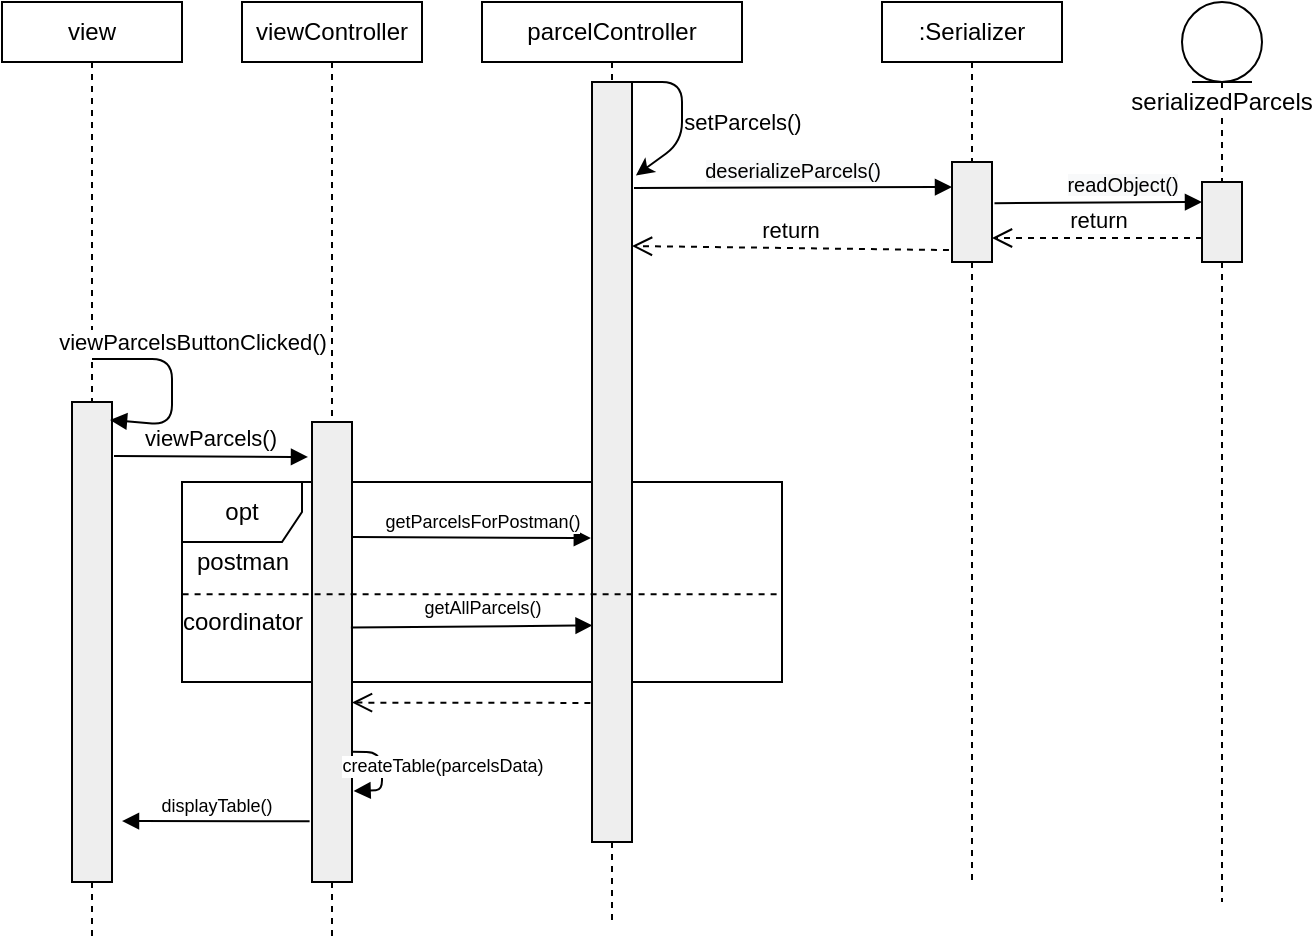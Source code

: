 <mxfile version="12.9.6" type="device"><diagram id="jlmEHatR7OFTjcvyFHJQ" name="Page-1"><mxGraphModel dx="981" dy="514" grid="1" gridSize="10" guides="1" tooltips="1" connect="1" arrows="1" fold="1" page="1" pageScale="1" pageWidth="850" pageHeight="1100" math="0" shadow="0"><root><mxCell id="0"/><mxCell id="1" parent="0"/><mxCell id="Qi8HrF6mY_pfpNBTO8mW-42" value="opt" style="shape=umlFrame;whiteSpace=wrap;html=1;" vertex="1" parent="1"><mxGeometry x="150" y="290" width="300" height="100" as="geometry"/></mxCell><mxCell id="Qi8HrF6mY_pfpNBTO8mW-2" value="parcelController" style="shape=rect;html=1;whiteSpace=wrap;align=center;" vertex="1" parent="1"><mxGeometry x="300" y="50" width="130" height="30" as="geometry"/></mxCell><mxCell id="Qi8HrF6mY_pfpNBTO8mW-3" value="" style="edgeStyle=none;html=1;dashed=1;endArrow=none;align=center;verticalAlign=bottom;exitX=0.5;exitY=1;" edge="1" parent="1" source="Qi8HrF6mY_pfpNBTO8mW-11"><mxGeometry x="1" relative="1" as="geometry"><mxPoint x="365" y="510" as="targetPoint"/></mxGeometry></mxCell><mxCell id="Qi8HrF6mY_pfpNBTO8mW-4" value=":Serializer" style="shape=rect;html=1;whiteSpace=wrap;align=center;" vertex="1" parent="1"><mxGeometry x="500" y="50" width="90" height="30" as="geometry"/></mxCell><mxCell id="Qi8HrF6mY_pfpNBTO8mW-5" value="" style="edgeStyle=none;html=1;dashed=1;endArrow=none;align=center;verticalAlign=bottom;exitX=0.5;exitY=1;" edge="1" parent="1" source="Qi8HrF6mY_pfpNBTO8mW-9"><mxGeometry x="1" relative="1" as="geometry"><mxPoint x="545" y="490" as="targetPoint"/></mxGeometry></mxCell><mxCell id="Qi8HrF6mY_pfpNBTO8mW-6" value="view" style="shape=rect;html=1;whiteSpace=wrap;align=center;" vertex="1" parent="1"><mxGeometry x="60" y="50" width="90" height="30" as="geometry"/></mxCell><mxCell id="Qi8HrF6mY_pfpNBTO8mW-7" value="" style="edgeStyle=none;html=1;dashed=1;endArrow=none;" edge="1" parent="1" source="Qi8HrF6mY_pfpNBTO8mW-6" target="Qi8HrF6mY_pfpNBTO8mW-8"><mxGeometry relative="1" as="geometry"/></mxCell><mxCell id="Qi8HrF6mY_pfpNBTO8mW-8" value="" style="shape=rect;html=1;fillColor=#eeeeee;" vertex="1" parent="1"><mxGeometry x="95" y="250" width="20" height="240" as="geometry"/></mxCell><mxCell id="Qi8HrF6mY_pfpNBTO8mW-9" value="" style="shape=rect;html=1;fillColor=#eeeeee;" vertex="1" parent="1"><mxGeometry x="535" y="130" width="20" height="50" as="geometry"/></mxCell><mxCell id="Qi8HrF6mY_pfpNBTO8mW-10" value="" style="edgeStyle=none;html=1;dashed=1;endArrow=none;align=center;verticalAlign=bottom;exitX=0.5;exitY=1;" edge="1" parent="1" source="Qi8HrF6mY_pfpNBTO8mW-4" target="Qi8HrF6mY_pfpNBTO8mW-9"><mxGeometry x="1" relative="1" as="geometry"><mxPoint x="545" y="440" as="targetPoint"/><mxPoint x="545" y="80" as="sourcePoint"/></mxGeometry></mxCell><mxCell id="Qi8HrF6mY_pfpNBTO8mW-11" value="" style="shape=rect;html=1;fillColor=#eeeeee;" vertex="1" parent="1"><mxGeometry x="355" y="90" width="20" height="380" as="geometry"/></mxCell><mxCell id="Qi8HrF6mY_pfpNBTO8mW-12" value="" style="edgeStyle=none;html=1;dashed=1;endArrow=none;align=center;verticalAlign=bottom;exitX=0.5;exitY=1;" edge="1" parent="1" source="Qi8HrF6mY_pfpNBTO8mW-2" target="Qi8HrF6mY_pfpNBTO8mW-11"><mxGeometry x="1" relative="1" as="geometry"><mxPoint x="365" y="440" as="targetPoint"/><mxPoint x="365" y="80" as="sourcePoint"/></mxGeometry></mxCell><mxCell id="Qi8HrF6mY_pfpNBTO8mW-13" value="" style="endArrow=classic;html=1;exitX=1;exitY=0;exitDx=0;exitDy=0;entryX=1.097;entryY=0.123;entryDx=0;entryDy=0;entryPerimeter=0;" edge="1" parent="1" source="Qi8HrF6mY_pfpNBTO8mW-11" target="Qi8HrF6mY_pfpNBTO8mW-11"><mxGeometry width="50" height="50" relative="1" as="geometry"><mxPoint x="450" y="210" as="sourcePoint"/><mxPoint x="410" y="90" as="targetPoint"/><Array as="points"><mxPoint x="400" y="90"/><mxPoint x="400" y="120"/></Array></mxGeometry></mxCell><mxCell id="Qi8HrF6mY_pfpNBTO8mW-14" value="setParcels()" style="text;html=1;align=center;verticalAlign=middle;resizable=0;points=[];autosize=1;fontSize=11;" vertex="1" parent="1"><mxGeometry x="395" y="100" width="70" height="20" as="geometry"/></mxCell><mxCell id="Qi8HrF6mY_pfpNBTO8mW-15" value="serializedParcels&lt;br&gt;" style="shape=umlLifeline;participant=umlEntity;perimeter=lifelinePerimeter;whiteSpace=wrap;html=1;container=1;collapsible=0;recursiveResize=0;verticalAlign=top;spacingTop=36;labelBackgroundColor=#ffffff;outlineConnect=0;" vertex="1" parent="1"><mxGeometry x="650" y="50" width="40" height="450" as="geometry"/></mxCell><mxCell id="Qi8HrF6mY_pfpNBTO8mW-16" value="" style="shape=rect;html=1;fillColor=#eeeeee;" vertex="1" parent="Qi8HrF6mY_pfpNBTO8mW-15"><mxGeometry x="10" y="90" width="20" height="40" as="geometry"/></mxCell><mxCell id="Qi8HrF6mY_pfpNBTO8mW-17" value="&lt;span style=&quot;font-size: 10px ; background-color: rgb(248 , 249 , 250)&quot;&gt;deserializeParcels()&lt;/span&gt;" style="html=1;verticalAlign=bottom;endArrow=block;entryX=0;entryY=0.25;entryDx=0;entryDy=0;" edge="1" parent="1" target="Qi8HrF6mY_pfpNBTO8mW-9"><mxGeometry width="80" relative="1" as="geometry"><mxPoint x="376" y="143" as="sourcePoint"/><mxPoint x="510" y="260" as="targetPoint"/></mxGeometry></mxCell><mxCell id="Qi8HrF6mY_pfpNBTO8mW-18" value="&lt;span style=&quot;font-size: 10px ; background-color: rgb(248 , 249 , 250)&quot;&gt;readObject()&lt;br&gt;&lt;/span&gt;" style="html=1;verticalAlign=bottom;endArrow=block;entryX=0;entryY=0.25;entryDx=0;entryDy=0;exitX=1.062;exitY=0.412;exitDx=0;exitDy=0;exitPerimeter=0;" edge="1" parent="1" source="Qi8HrF6mY_pfpNBTO8mW-9" target="Qi8HrF6mY_pfpNBTO8mW-16"><mxGeometry x="0.229" width="80" relative="1" as="geometry"><mxPoint x="386.24" y="151.6" as="sourcePoint"/><mxPoint x="545" y="150" as="targetPoint"/><mxPoint as="offset"/></mxGeometry></mxCell><mxCell id="Qi8HrF6mY_pfpNBTO8mW-19" value="return" style="html=1;verticalAlign=bottom;endArrow=open;dashed=1;endSize=8;" edge="1" parent="1"><mxGeometry relative="1" as="geometry"><mxPoint x="660" y="168" as="sourcePoint"/><mxPoint x="555" y="168" as="targetPoint"/></mxGeometry></mxCell><mxCell id="Qi8HrF6mY_pfpNBTO8mW-20" value="return" style="html=1;verticalAlign=bottom;endArrow=open;dashed=1;endSize=8;exitX=-0.076;exitY=0.881;exitDx=0;exitDy=0;exitPerimeter=0;fontSize=11;" edge="1" parent="1" source="Qi8HrF6mY_pfpNBTO8mW-9"><mxGeometry relative="1" as="geometry"><mxPoint x="518" y="170" as="sourcePoint"/><mxPoint x="375" y="172" as="targetPoint"/></mxGeometry></mxCell><mxCell id="Qi8HrF6mY_pfpNBTO8mW-21" value="viewParcelsButtonClicked()" style="html=1;verticalAlign=bottom;endArrow=block;" edge="1" parent="1"><mxGeometry x="-0.229" y="10" width="80" relative="1" as="geometry"><mxPoint x="105" y="228.5" as="sourcePoint"/><mxPoint x="114" y="259" as="targetPoint"/><Array as="points"><mxPoint x="145" y="228.5"/><mxPoint x="145" y="261.5"/></Array><mxPoint as="offset"/></mxGeometry></mxCell><mxCell id="Qi8HrF6mY_pfpNBTO8mW-36" value="viewController" style="shape=rect;html=1;whiteSpace=wrap;align=center;" vertex="1" parent="1"><mxGeometry x="180" y="50" width="90" height="30" as="geometry"/></mxCell><mxCell id="Qi8HrF6mY_pfpNBTO8mW-37" value="" style="edgeStyle=none;html=1;dashed=1;endArrow=none;" edge="1" parent="1" source="Qi8HrF6mY_pfpNBTO8mW-48"><mxGeometry relative="1" as="geometry"><mxPoint x="225" y="520" as="targetPoint"/></mxGeometry></mxCell><mxCell id="Qi8HrF6mY_pfpNBTO8mW-43" value="postman" style="text;html=1;align=center;verticalAlign=middle;resizable=0;points=[];autosize=1;" vertex="1" parent="1"><mxGeometry x="150" y="320" width="60" height="20" as="geometry"/></mxCell><mxCell id="Qi8HrF6mY_pfpNBTO8mW-47" value="viewParcels()" style="html=1;verticalAlign=bottom;endArrow=block;entryX=-0.1;entryY=0.076;entryDx=0;entryDy=0;entryPerimeter=0;" edge="1" parent="1" target="Qi8HrF6mY_pfpNBTO8mW-48"><mxGeometry width="80" relative="1" as="geometry"><mxPoint x="116" y="277" as="sourcePoint"/><mxPoint x="230" y="295" as="targetPoint"/></mxGeometry></mxCell><mxCell id="Qi8HrF6mY_pfpNBTO8mW-48" value="" style="shape=rect;html=1;fillColor=#eeeeee;" vertex="1" parent="1"><mxGeometry x="215" y="260" width="20" height="230" as="geometry"/></mxCell><mxCell id="Qi8HrF6mY_pfpNBTO8mW-49" value="" style="edgeStyle=none;html=1;dashed=1;endArrow=none;" edge="1" parent="1" source="Qi8HrF6mY_pfpNBTO8mW-36" target="Qi8HrF6mY_pfpNBTO8mW-48"><mxGeometry relative="1" as="geometry"><mxPoint x="225" y="80" as="sourcePoint"/><mxPoint x="225" y="520" as="targetPoint"/></mxGeometry></mxCell><mxCell id="Qi8HrF6mY_pfpNBTO8mW-50" value="getParcelsForPostman()" style="html=1;verticalAlign=bottom;endArrow=block;exitX=1;exitY=0.25;exitDx=0;exitDy=0;entryX=-0.029;entryY=0.6;entryDx=0;entryDy=0;entryPerimeter=0;fontSize=9;" edge="1" parent="1" source="Qi8HrF6mY_pfpNBTO8mW-48" target="Qi8HrF6mY_pfpNBTO8mW-11"><mxGeometry x="0.089" width="80" relative="1" as="geometry"><mxPoint x="310" y="340" as="sourcePoint"/><mxPoint x="390" y="340" as="targetPoint"/><mxPoint as="offset"/></mxGeometry></mxCell><mxCell id="Qi8HrF6mY_pfpNBTO8mW-52" value="coordinator" style="text;html=1;align=center;verticalAlign=middle;resizable=0;points=[];autosize=1;" vertex="1" parent="1"><mxGeometry x="140" y="350" width="80" height="20" as="geometry"/></mxCell><mxCell id="Qi8HrF6mY_pfpNBTO8mW-53" value="getAllParcels()" style="html=1;verticalAlign=bottom;endArrow=block;exitX=0.972;exitY=0.447;exitDx=0;exitDy=0;entryX=0.014;entryY=0.715;entryDx=0;entryDy=0;entryPerimeter=0;fontSize=9;exitPerimeter=0;" edge="1" parent="1" source="Qi8HrF6mY_pfpNBTO8mW-48" target="Qi8HrF6mY_pfpNBTO8mW-11"><mxGeometry x="0.085" y="1" width="80" relative="1" as="geometry"><mxPoint x="245" y="327.5" as="sourcePoint"/><mxPoint x="364.42" y="328" as="targetPoint"/><mxPoint as="offset"/></mxGeometry></mxCell><mxCell id="Qi8HrF6mY_pfpNBTO8mW-54" value="" style="endArrow=none;dashed=1;html=1;fontSize=9;exitX=0.001;exitY=0.561;exitDx=0;exitDy=0;exitPerimeter=0;entryX=0.996;entryY=0.561;entryDx=0;entryDy=0;entryPerimeter=0;" edge="1" parent="1" source="Qi8HrF6mY_pfpNBTO8mW-42" target="Qi8HrF6mY_pfpNBTO8mW-42"><mxGeometry width="50" height="50" relative="1" as="geometry"><mxPoint x="310" y="380" as="sourcePoint"/><mxPoint x="360" y="330" as="targetPoint"/></mxGeometry></mxCell><mxCell id="Qi8HrF6mY_pfpNBTO8mW-59" value="" style="html=1;verticalAlign=bottom;endArrow=open;dashed=1;endSize=8;fontSize=9;exitX=-0.04;exitY=0.817;exitDx=0;exitDy=0;exitPerimeter=0;entryX=1;entryY=0.61;entryDx=0;entryDy=0;entryPerimeter=0;" edge="1" parent="1" source="Qi8HrF6mY_pfpNBTO8mW-11" target="Qi8HrF6mY_pfpNBTO8mW-48"><mxGeometry relative="1" as="geometry"><mxPoint x="260" y="420" as="sourcePoint"/><mxPoint x="180" y="420" as="targetPoint"/></mxGeometry></mxCell><mxCell id="Qi8HrF6mY_pfpNBTO8mW-60" value="createTable(parcelsData)" style="html=1;verticalAlign=bottom;endArrow=block;fontSize=9;exitX=0.98;exitY=0.717;exitDx=0;exitDy=0;exitPerimeter=0;entryX=1.04;entryY=0.802;entryDx=0;entryDy=0;entryPerimeter=0;" edge="1" parent="1" source="Qi8HrF6mY_pfpNBTO8mW-48" target="Qi8HrF6mY_pfpNBTO8mW-48"><mxGeometry x="0.415" y="-30" width="80" relative="1" as="geometry"><mxPoint x="180" y="380" as="sourcePoint"/><mxPoint x="260" y="380" as="targetPoint"/><Array as="points"><mxPoint x="250" y="425"/><mxPoint x="250" y="444"/></Array><mxPoint x="31" y="26" as="offset"/></mxGeometry></mxCell><mxCell id="Qi8HrF6mY_pfpNBTO8mW-61" value="displayTable()" style="html=1;verticalAlign=bottom;endArrow=block;fontSize=9;exitX=-0.06;exitY=0.868;exitDx=0;exitDy=0;exitPerimeter=0;entryX=1.25;entryY=0.873;entryDx=0;entryDy=0;entryPerimeter=0;" edge="1" parent="1" source="Qi8HrF6mY_pfpNBTO8mW-48" target="Qi8HrF6mY_pfpNBTO8mW-8"><mxGeometry width="80" relative="1" as="geometry"><mxPoint x="140" y="510" as="sourcePoint"/><mxPoint x="220" y="510" as="targetPoint"/></mxGeometry></mxCell><mxCell id="Qi8HrF6mY_pfpNBTO8mW-62" value="" style="endArrow=none;dashed=1;html=1;fontSize=9;exitX=0.5;exitY=1;exitDx=0;exitDy=0;" edge="1" parent="1" source="Qi8HrF6mY_pfpNBTO8mW-8"><mxGeometry width="50" height="50" relative="1" as="geometry"><mxPoint x="200" y="480" as="sourcePoint"/><mxPoint x="105" y="520" as="targetPoint"/></mxGeometry></mxCell></root></mxGraphModel></diagram></mxfile>